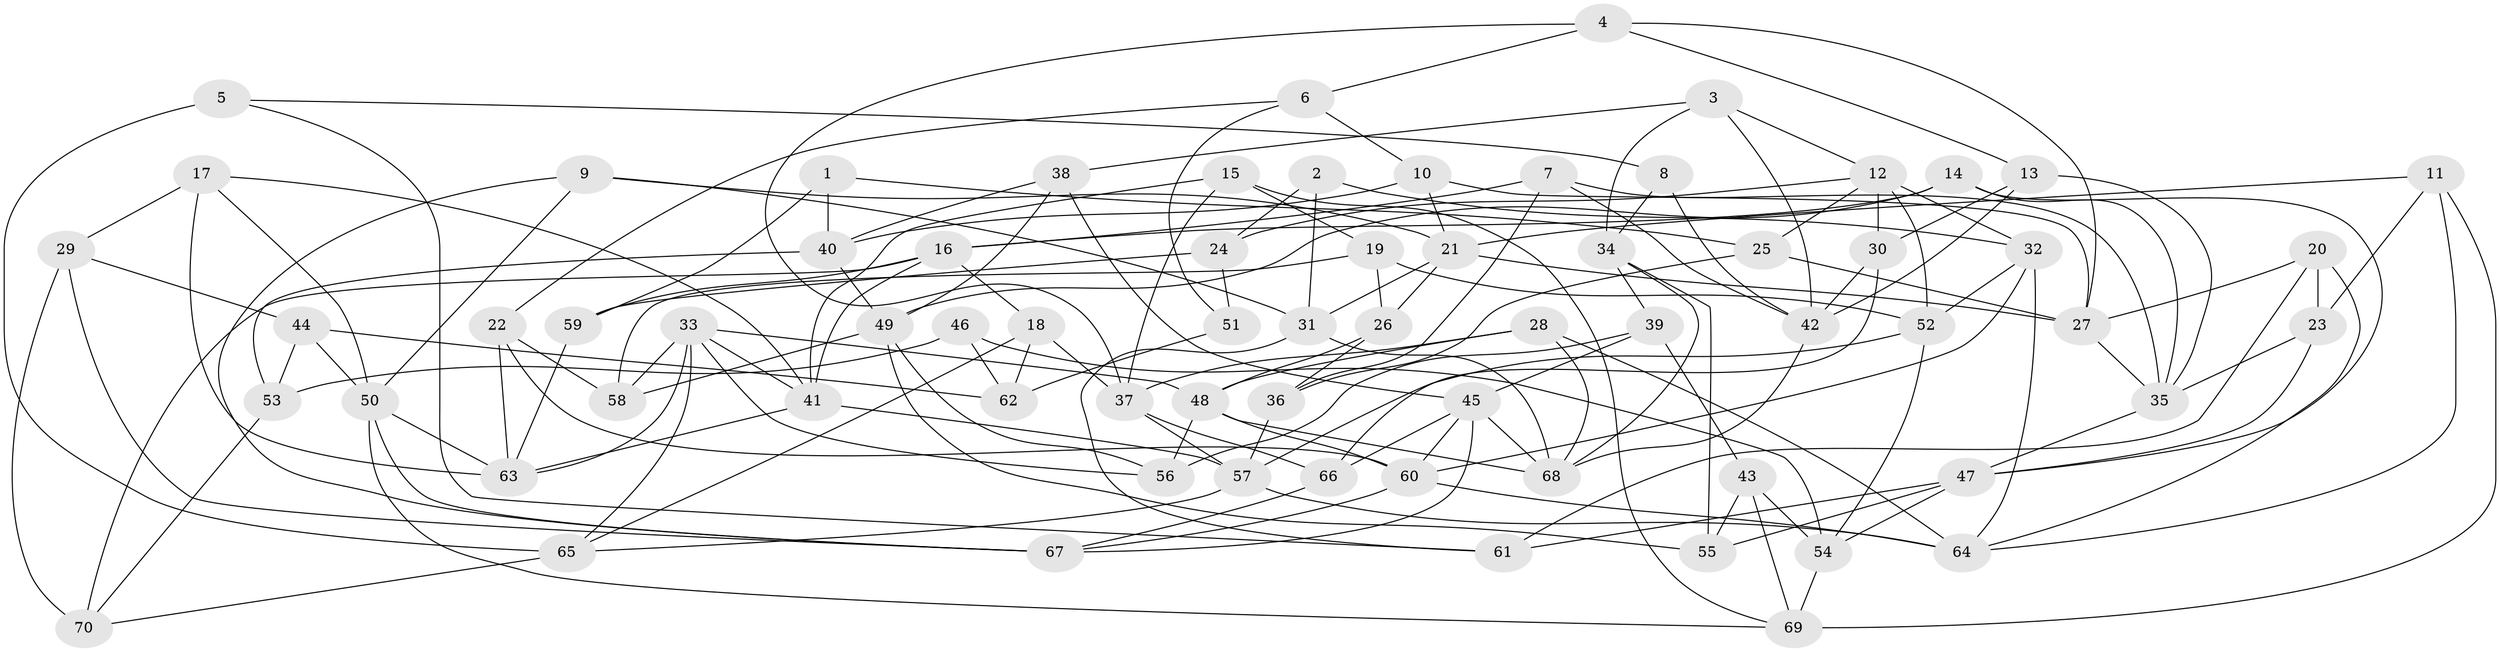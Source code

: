// original degree distribution, {4: 1.0}
// Generated by graph-tools (version 1.1) at 2025/38/03/04/25 23:38:04]
// undirected, 70 vertices, 161 edges
graph export_dot {
  node [color=gray90,style=filled];
  1;
  2;
  3;
  4;
  5;
  6;
  7;
  8;
  9;
  10;
  11;
  12;
  13;
  14;
  15;
  16;
  17;
  18;
  19;
  20;
  21;
  22;
  23;
  24;
  25;
  26;
  27;
  28;
  29;
  30;
  31;
  32;
  33;
  34;
  35;
  36;
  37;
  38;
  39;
  40;
  41;
  42;
  43;
  44;
  45;
  46;
  47;
  48;
  49;
  50;
  51;
  52;
  53;
  54;
  55;
  56;
  57;
  58;
  59;
  60;
  61;
  62;
  63;
  64;
  65;
  66;
  67;
  68;
  69;
  70;
  1 -- 25 [weight=1.0];
  1 -- 40 [weight=2.0];
  1 -- 59 [weight=1.0];
  2 -- 24 [weight=1.0];
  2 -- 31 [weight=2.0];
  2 -- 32 [weight=1.0];
  3 -- 12 [weight=1.0];
  3 -- 34 [weight=1.0];
  3 -- 38 [weight=1.0];
  3 -- 42 [weight=1.0];
  4 -- 6 [weight=1.0];
  4 -- 13 [weight=1.0];
  4 -- 27 [weight=1.0];
  4 -- 37 [weight=1.0];
  5 -- 8 [weight=1.0];
  5 -- 61 [weight=1.0];
  5 -- 65 [weight=2.0];
  6 -- 10 [weight=1.0];
  6 -- 22 [weight=1.0];
  6 -- 51 [weight=1.0];
  7 -- 16 [weight=1.0];
  7 -- 35 [weight=1.0];
  7 -- 36 [weight=1.0];
  7 -- 42 [weight=1.0];
  8 -- 34 [weight=2.0];
  8 -- 42 [weight=1.0];
  9 -- 21 [weight=1.0];
  9 -- 31 [weight=1.0];
  9 -- 50 [weight=1.0];
  9 -- 67 [weight=1.0];
  10 -- 21 [weight=1.0];
  10 -- 27 [weight=1.0];
  10 -- 40 [weight=1.0];
  11 -- 21 [weight=1.0];
  11 -- 23 [weight=1.0];
  11 -- 64 [weight=1.0];
  11 -- 69 [weight=1.0];
  12 -- 24 [weight=1.0];
  12 -- 25 [weight=1.0];
  12 -- 30 [weight=1.0];
  12 -- 32 [weight=1.0];
  12 -- 52 [weight=1.0];
  13 -- 30 [weight=1.0];
  13 -- 35 [weight=1.0];
  13 -- 42 [weight=1.0];
  14 -- 16 [weight=1.0];
  14 -- 35 [weight=1.0];
  14 -- 47 [weight=1.0];
  14 -- 49 [weight=1.0];
  15 -- 19 [weight=1.0];
  15 -- 37 [weight=1.0];
  15 -- 41 [weight=1.0];
  15 -- 69 [weight=1.0];
  16 -- 18 [weight=1.0];
  16 -- 41 [weight=1.0];
  16 -- 59 [weight=1.0];
  16 -- 70 [weight=1.0];
  17 -- 29 [weight=1.0];
  17 -- 41 [weight=1.0];
  17 -- 50 [weight=1.0];
  17 -- 63 [weight=1.0];
  18 -- 37 [weight=1.0];
  18 -- 62 [weight=1.0];
  18 -- 65 [weight=1.0];
  19 -- 26 [weight=1.0];
  19 -- 52 [weight=1.0];
  19 -- 58 [weight=1.0];
  20 -- 23 [weight=1.0];
  20 -- 27 [weight=1.0];
  20 -- 61 [weight=1.0];
  20 -- 64 [weight=1.0];
  21 -- 26 [weight=1.0];
  21 -- 27 [weight=1.0];
  21 -- 31 [weight=1.0];
  22 -- 58 [weight=1.0];
  22 -- 60 [weight=1.0];
  22 -- 63 [weight=1.0];
  23 -- 35 [weight=1.0];
  23 -- 47 [weight=1.0];
  24 -- 51 [weight=1.0];
  24 -- 59 [weight=1.0];
  25 -- 27 [weight=1.0];
  25 -- 36 [weight=1.0];
  26 -- 36 [weight=1.0];
  26 -- 48 [weight=1.0];
  27 -- 35 [weight=1.0];
  28 -- 37 [weight=1.0];
  28 -- 48 [weight=1.0];
  28 -- 64 [weight=1.0];
  28 -- 68 [weight=1.0];
  29 -- 44 [weight=1.0];
  29 -- 67 [weight=1.0];
  29 -- 70 [weight=1.0];
  30 -- 42 [weight=1.0];
  30 -- 66 [weight=1.0];
  31 -- 61 [weight=1.0];
  31 -- 68 [weight=1.0];
  32 -- 52 [weight=2.0];
  32 -- 60 [weight=1.0];
  32 -- 64 [weight=1.0];
  33 -- 41 [weight=1.0];
  33 -- 48 [weight=1.0];
  33 -- 56 [weight=1.0];
  33 -- 58 [weight=1.0];
  33 -- 63 [weight=1.0];
  33 -- 65 [weight=1.0];
  34 -- 39 [weight=1.0];
  34 -- 55 [weight=1.0];
  34 -- 68 [weight=1.0];
  35 -- 47 [weight=1.0];
  36 -- 57 [weight=1.0];
  37 -- 57 [weight=1.0];
  37 -- 66 [weight=1.0];
  38 -- 40 [weight=1.0];
  38 -- 45 [weight=1.0];
  38 -- 49 [weight=1.0];
  39 -- 43 [weight=1.0];
  39 -- 45 [weight=1.0];
  39 -- 56 [weight=1.0];
  40 -- 49 [weight=1.0];
  40 -- 53 [weight=1.0];
  41 -- 57 [weight=1.0];
  41 -- 63 [weight=1.0];
  42 -- 68 [weight=1.0];
  43 -- 54 [weight=1.0];
  43 -- 55 [weight=1.0];
  43 -- 69 [weight=1.0];
  44 -- 50 [weight=1.0];
  44 -- 53 [weight=1.0];
  44 -- 62 [weight=1.0];
  45 -- 60 [weight=1.0];
  45 -- 66 [weight=1.0];
  45 -- 67 [weight=1.0];
  45 -- 68 [weight=1.0];
  46 -- 53 [weight=1.0];
  46 -- 54 [weight=1.0];
  46 -- 62 [weight=2.0];
  47 -- 54 [weight=1.0];
  47 -- 55 [weight=1.0];
  47 -- 61 [weight=1.0];
  48 -- 56 [weight=1.0];
  48 -- 60 [weight=1.0];
  48 -- 68 [weight=1.0];
  49 -- 55 [weight=1.0];
  49 -- 56 [weight=1.0];
  49 -- 58 [weight=1.0];
  50 -- 63 [weight=1.0];
  50 -- 67 [weight=1.0];
  50 -- 69 [weight=1.0];
  51 -- 62 [weight=2.0];
  52 -- 54 [weight=1.0];
  52 -- 57 [weight=1.0];
  53 -- 70 [weight=1.0];
  54 -- 69 [weight=2.0];
  57 -- 64 [weight=1.0];
  57 -- 65 [weight=1.0];
  59 -- 63 [weight=1.0];
  60 -- 64 [weight=1.0];
  60 -- 67 [weight=1.0];
  65 -- 70 [weight=1.0];
  66 -- 67 [weight=1.0];
}
